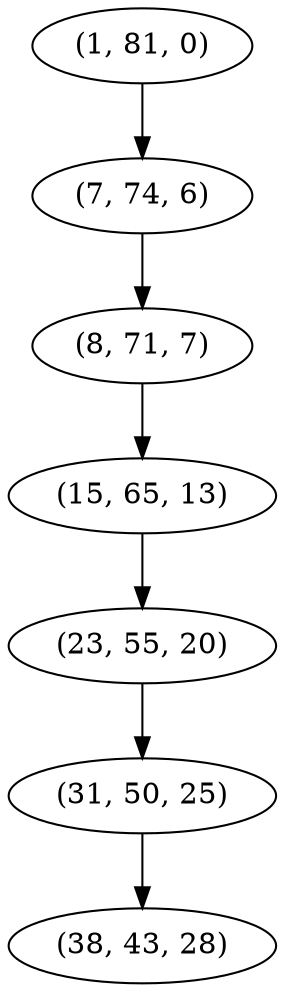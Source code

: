 digraph tree {
    "(1, 81, 0)";
    "(7, 74, 6)";
    "(8, 71, 7)";
    "(15, 65, 13)";
    "(23, 55, 20)";
    "(31, 50, 25)";
    "(38, 43, 28)";
    "(1, 81, 0)" -> "(7, 74, 6)";
    "(7, 74, 6)" -> "(8, 71, 7)";
    "(8, 71, 7)" -> "(15, 65, 13)";
    "(15, 65, 13)" -> "(23, 55, 20)";
    "(23, 55, 20)" -> "(31, 50, 25)";
    "(31, 50, 25)" -> "(38, 43, 28)";
}
